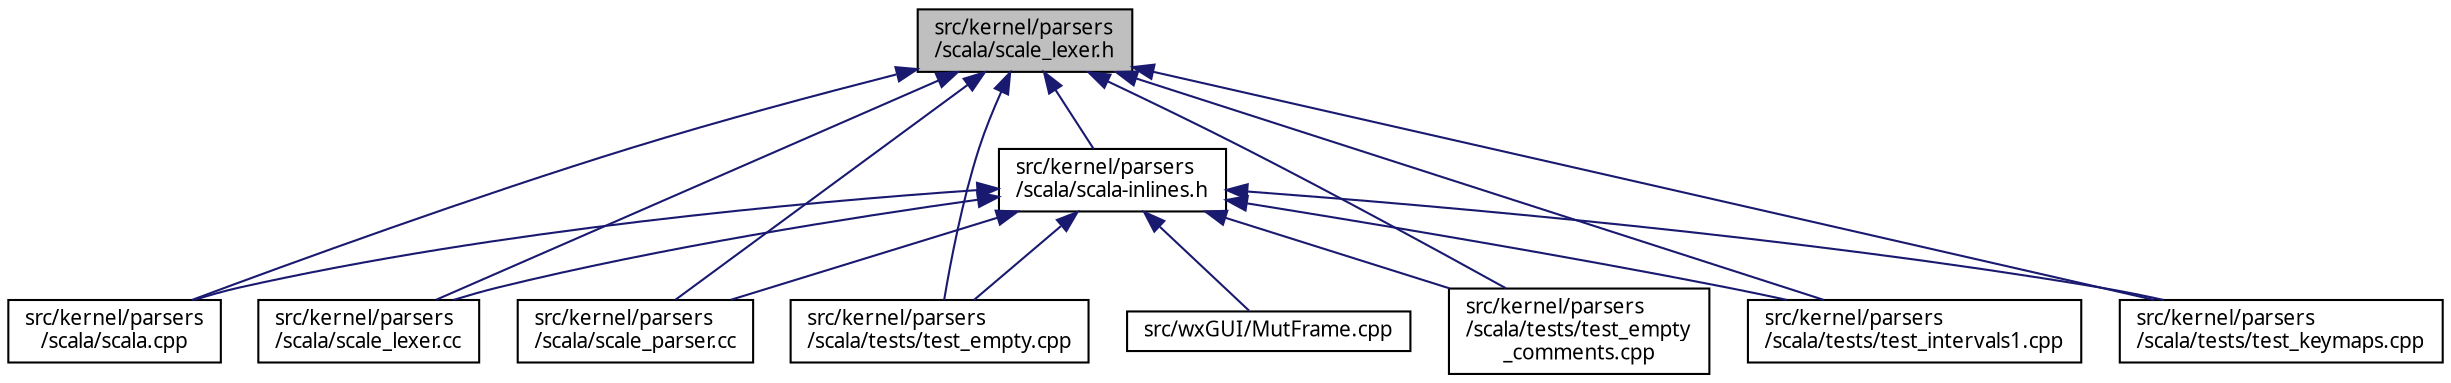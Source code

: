 digraph "src/kernel/parsers/scala/scale_lexer.h"
{
  edge [fontname="Sans",fontsize="10",labelfontname="Sans",labelfontsize="10"];
  node [fontname="Sans",fontsize="10",shape=record];
  Node29 [label="src/kernel/parsers\l/scala/scale_lexer.h",height=0.2,width=0.4,color="black", fillcolor="grey75", style="filled", fontcolor="black"];
  Node29 -> Node30 [dir="back",color="midnightblue",fontsize="10",style="solid",fontname="Sans"];
  Node30 [label="src/kernel/parsers\l/scala/scala-inlines.h",height=0.2,width=0.4,color="black", fillcolor="white", style="filled",URL="$dc/dba/scala-inlines_8h.html"];
  Node30 -> Node31 [dir="back",color="midnightblue",fontsize="10",style="solid",fontname="Sans"];
  Node31 [label="src/kernel/parsers\l/scala/scala.cpp",height=0.2,width=0.4,color="black", fillcolor="white", style="filled",URL="$df/d64/scala_8cpp.html"];
  Node30 -> Node32 [dir="back",color="midnightblue",fontsize="10",style="solid",fontname="Sans"];
  Node32 [label="src/kernel/parsers\l/scala/scale_lexer.cc",height=0.2,width=0.4,color="black", fillcolor="white", style="filled",URL="$dc/d46/scale__lexer_8cc.html"];
  Node30 -> Node33 [dir="back",color="midnightblue",fontsize="10",style="solid",fontname="Sans"];
  Node33 [label="src/kernel/parsers\l/scala/scale_parser.cc",height=0.2,width=0.4,color="black", fillcolor="white", style="filled",URL="$d7/df3/scale__parser_8cc.html"];
  Node30 -> Node34 [dir="back",color="midnightblue",fontsize="10",style="solid",fontname="Sans"];
  Node34 [label="src/kernel/parsers\l/scala/tests/test_empty.cpp",height=0.2,width=0.4,color="black", fillcolor="white", style="filled",URL="$d7/d4a/test__empty_8cpp.html"];
  Node30 -> Node35 [dir="back",color="midnightblue",fontsize="10",style="solid",fontname="Sans"];
  Node35 [label="src/kernel/parsers\l/scala/tests/test_empty\l_comments.cpp",height=0.2,width=0.4,color="black", fillcolor="white", style="filled",URL="$d6/d0d/test__empty__comments_8cpp.html"];
  Node30 -> Node36 [dir="back",color="midnightblue",fontsize="10",style="solid",fontname="Sans"];
  Node36 [label="src/kernel/parsers\l/scala/tests/test_intervals1.cpp",height=0.2,width=0.4,color="black", fillcolor="white", style="filled",URL="$db/d39/test__intervals1_8cpp.html"];
  Node30 -> Node37 [dir="back",color="midnightblue",fontsize="10",style="solid",fontname="Sans"];
  Node37 [label="src/kernel/parsers\l/scala/tests/test_keymaps.cpp",height=0.2,width=0.4,color="black", fillcolor="white", style="filled",URL="$d0/df6/test__keymaps_8cpp.html"];
  Node30 -> Node38 [dir="back",color="midnightblue",fontsize="10",style="solid",fontname="Sans"];
  Node38 [label="src/wxGUI/MutFrame.cpp",height=0.2,width=0.4,color="black", fillcolor="white", style="filled",URL="$dc/df3/MutFrame_8cpp.html",tooltip="Mutabor Frame. "];
  Node29 -> Node31 [dir="back",color="midnightblue",fontsize="10",style="solid",fontname="Sans"];
  Node29 -> Node32 [dir="back",color="midnightblue",fontsize="10",style="solid",fontname="Sans"];
  Node29 -> Node33 [dir="back",color="midnightblue",fontsize="10",style="solid",fontname="Sans"];
  Node29 -> Node34 [dir="back",color="midnightblue",fontsize="10",style="solid",fontname="Sans"];
  Node29 -> Node35 [dir="back",color="midnightblue",fontsize="10",style="solid",fontname="Sans"];
  Node29 -> Node36 [dir="back",color="midnightblue",fontsize="10",style="solid",fontname="Sans"];
  Node29 -> Node37 [dir="back",color="midnightblue",fontsize="10",style="solid",fontname="Sans"];
}
